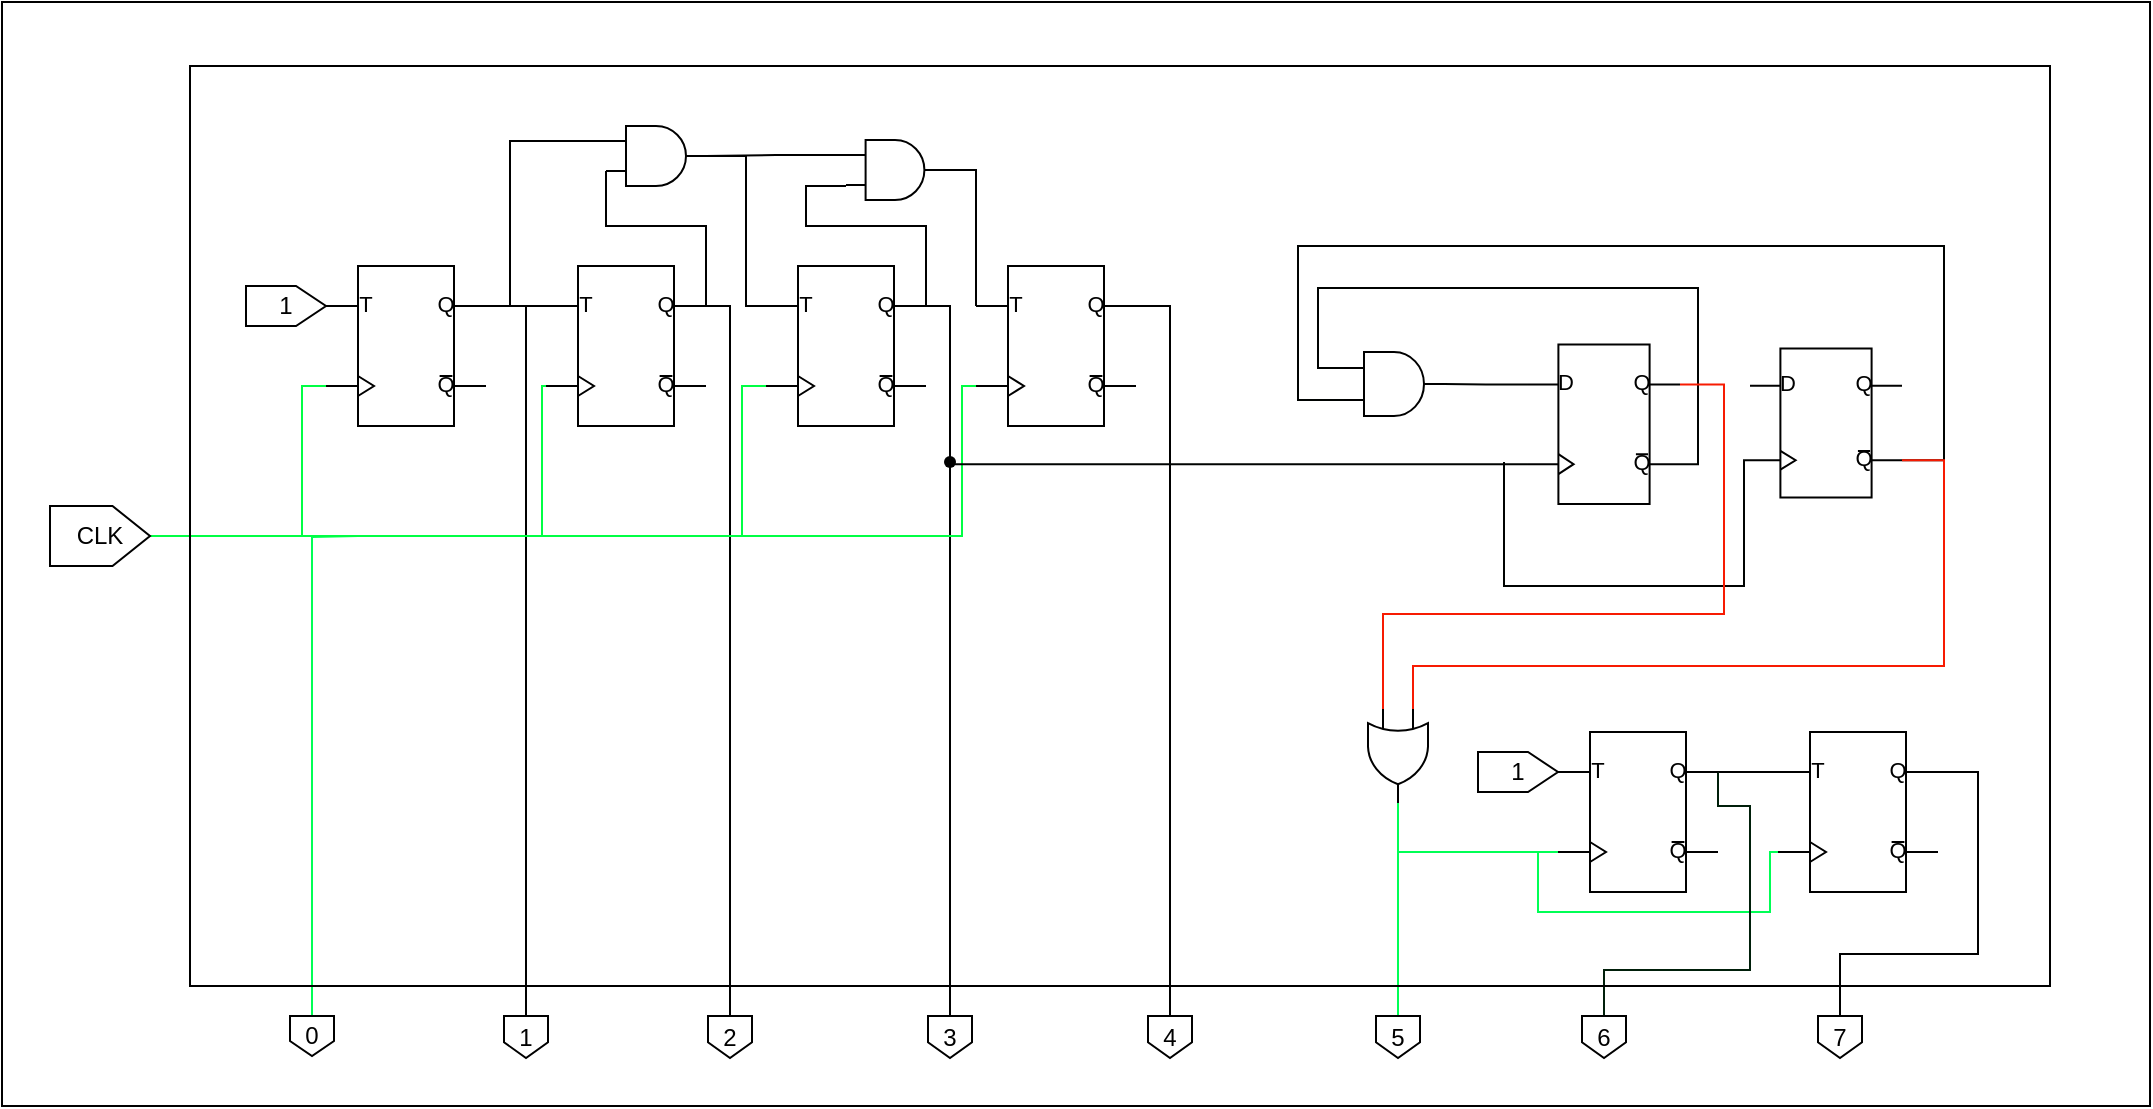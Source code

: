 <mxfile version="14.6.12" type="device" pages="5"><diagram name="ClockGenerator" id="16e2658f-23c8-b752-8be9-c03fbebb8bbe"><mxGraphModel dx="3162" dy="782" grid="1" gridSize="10" guides="1" tooltips="1" connect="1" arrows="1" fold="1" page="1" pageScale="1" pageWidth="1100" pageHeight="850" background="#ffffff" math="0" shadow="0"><root><mxCell id="0"/><mxCell id="1" parent="0"/><mxCell id="24QJmWLQY179ccgY5eD2-7" style="edgeStyle=none;rounded=0;orthogonalLoop=1;jettySize=auto;html=1;exitX=0;exitY=0.75;exitDx=0;exitDy=0;exitPerimeter=0;entryX=1;entryY=0.25;entryDx=0;entryDy=0;entryPerimeter=0;endArrow=none;endFill=0;" parent="1" source="24QJmWLQY179ccgY5eD2-1" target="24QJmWLQY179ccgY5eD2-2" edge="1"><mxGeometry relative="1" as="geometry"><Array as="points"><mxPoint x="298" y="200"/><mxPoint x="348" y="200"/></Array></mxGeometry></mxCell><mxCell id="24QJmWLQY179ccgY5eD2-8" style="edgeStyle=orthogonalEdgeStyle;rounded=0;orthogonalLoop=1;jettySize=auto;html=1;exitX=0;exitY=0.25;exitDx=0;exitDy=0;exitPerimeter=0;entryX=1;entryY=0.25;entryDx=0;entryDy=0;entryPerimeter=0;endArrow=none;endFill=0;" parent="1" source="24QJmWLQY179ccgY5eD2-1" target="24QJmWLQY179ccgY5eD2-6" edge="1"><mxGeometry relative="1" as="geometry"><Array as="points"><mxPoint x="250" y="158"/><mxPoint x="250" y="240"/></Array></mxGeometry></mxCell><mxCell id="24QJmWLQY179ccgY5eD2-26" style="edgeStyle=orthogonalEdgeStyle;rounded=0;orthogonalLoop=1;jettySize=auto;html=1;exitX=1;exitY=0.5;exitDx=0;exitDy=0;exitPerimeter=0;entryX=0;entryY=0.25;entryDx=0;entryDy=0;entryPerimeter=0;endArrow=none;endFill=0;" parent="1" source="24QJmWLQY179ccgY5eD2-1" target="24QJmWLQY179ccgY5eD2-4" edge="1"><mxGeometry relative="1" as="geometry"><Array as="points"><mxPoint x="368" y="165"/><mxPoint x="368" y="240"/></Array></mxGeometry></mxCell><mxCell id="24QJmWLQY179ccgY5eD2-1" value="" style="verticalLabelPosition=bottom;shadow=0;dashed=0;align=center;html=1;verticalAlign=top;shape=mxgraph.electrical.logic_gates.logic_gate;operation=and;" parent="1" vertex="1"><mxGeometry x="298" y="150" width="50" height="30" as="geometry"/></mxCell><mxCell id="24QJmWLQY179ccgY5eD2-9" style="edgeStyle=orthogonalEdgeStyle;rounded=0;orthogonalLoop=1;jettySize=auto;html=1;exitX=0;exitY=0.25;exitDx=0;exitDy=0;exitPerimeter=0;endArrow=none;endFill=0;" parent="1" source="24QJmWLQY179ccgY5eD2-2" edge="1"><mxGeometry relative="1" as="geometry"><mxPoint x="238" y="240" as="targetPoint"/></mxGeometry></mxCell><mxCell id="24QJmWLQY179ccgY5eD2-30" style="edgeStyle=orthogonalEdgeStyle;rounded=0;orthogonalLoop=1;jettySize=auto;html=1;exitX=0;exitY=0.75;exitDx=0;exitDy=0;exitPerimeter=0;entryX=0.5;entryY=1;entryDx=0;entryDy=0;endArrow=none;endFill=0;strokeColor=#00FF44;" parent="1" source="24QJmWLQY179ccgY5eD2-2" target="24QJmWLQY179ccgY5eD2-27" edge="1"><mxGeometry relative="1" as="geometry"><Array as="points"><mxPoint x="266" y="355"/></Array></mxGeometry></mxCell><mxCell id="24QJmWLQY179ccgY5eD2-45" style="edgeStyle=orthogonalEdgeStyle;rounded=0;orthogonalLoop=1;jettySize=auto;html=1;exitX=1;exitY=0.25;exitDx=0;exitDy=0;exitPerimeter=0;endArrow=none;endFill=0;entryX=0.5;entryY=0;entryDx=0;entryDy=0;" parent="1" source="24QJmWLQY179ccgY5eD2-2" target="24QJmWLQY179ccgY5eD2-69" edge="1"><mxGeometry relative="1" as="geometry"><mxPoint x="360" y="450" as="targetPoint"/><Array as="points"><mxPoint x="360" y="240"/></Array></mxGeometry></mxCell><mxCell id="24QJmWLQY179ccgY5eD2-2" value="" style="verticalLabelPosition=bottom;shadow=0;dashed=0;align=center;html=1;verticalAlign=top;shape=mxgraph.electrical.logic_gates.t_type_flip-flop;" parent="1" vertex="1"><mxGeometry x="268" y="220" width="80" height="80" as="geometry"/></mxCell><mxCell id="24QJmWLQY179ccgY5eD2-23" style="edgeStyle=orthogonalEdgeStyle;rounded=0;orthogonalLoop=1;jettySize=auto;html=1;exitX=1;exitY=0.25;exitDx=0;exitDy=0;exitPerimeter=0;entryX=0;entryY=0.75;entryDx=0;entryDy=0;entryPerimeter=0;endArrow=none;endFill=0;" parent="1" source="24QJmWLQY179ccgY5eD2-4" target="24QJmWLQY179ccgY5eD2-20" edge="1"><mxGeometry relative="1" as="geometry"><Array as="points"><mxPoint x="458" y="200"/><mxPoint x="398" y="200"/><mxPoint x="398" y="180"/><mxPoint x="418" y="180"/></Array></mxGeometry></mxCell><mxCell id="24QJmWLQY179ccgY5eD2-39" style="edgeStyle=orthogonalEdgeStyle;rounded=0;orthogonalLoop=1;jettySize=auto;html=1;exitX=0;exitY=0.75;exitDx=0;exitDy=0;exitPerimeter=0;entryX=0.5;entryY=1;entryDx=0;entryDy=0;endArrow=none;endFill=0;strokeColor=#00FF44;" parent="1" source="24QJmWLQY179ccgY5eD2-4" target="24QJmWLQY179ccgY5eD2-27" edge="1"><mxGeometry relative="1" as="geometry"><Array as="points"><mxPoint x="366" y="280"/><mxPoint x="366" y="355"/></Array></mxGeometry></mxCell><mxCell id="24QJmWLQY179ccgY5eD2-46" style="edgeStyle=orthogonalEdgeStyle;rounded=0;orthogonalLoop=1;jettySize=auto;html=1;exitX=1;exitY=0.25;exitDx=0;exitDy=0;exitPerimeter=0;endArrow=none;endFill=0;entryX=0.5;entryY=0;entryDx=0;entryDy=0;" parent="1" source="24QJmWLQY179ccgY5eD2-4" target="24QJmWLQY179ccgY5eD2-70" edge="1"><mxGeometry relative="1" as="geometry"><mxPoint x="470" y="450" as="targetPoint"/><Array as="points"><mxPoint x="470" y="240"/></Array></mxGeometry></mxCell><mxCell id="24QJmWLQY179ccgY5eD2-4" value="" style="verticalLabelPosition=bottom;shadow=0;dashed=0;align=center;html=1;verticalAlign=top;shape=mxgraph.electrical.logic_gates.t_type_flip-flop;" parent="1" vertex="1"><mxGeometry x="378" y="220" width="80" height="80" as="geometry"/></mxCell><mxCell id="24QJmWLQY179ccgY5eD2-28" style="edgeStyle=orthogonalEdgeStyle;rounded=0;orthogonalLoop=1;jettySize=auto;html=1;exitX=0;exitY=0.75;exitDx=0;exitDy=0;exitPerimeter=0;entryX=0.5;entryY=1;entryDx=0;entryDy=0;endArrow=none;endFill=0;strokeColor=#00FF44;" parent="1" source="24QJmWLQY179ccgY5eD2-6" target="24QJmWLQY179ccgY5eD2-27" edge="1"><mxGeometry relative="1" as="geometry"><Array as="points"><mxPoint x="146" y="280"/><mxPoint x="146" y="355"/></Array></mxGeometry></mxCell><mxCell id="24QJmWLQY179ccgY5eD2-44" style="edgeStyle=orthogonalEdgeStyle;rounded=0;orthogonalLoop=1;jettySize=auto;html=1;exitX=1;exitY=0.25;exitDx=0;exitDy=0;exitPerimeter=0;endArrow=none;endFill=0;entryX=0.5;entryY=0;entryDx=0;entryDy=0;" parent="1" source="24QJmWLQY179ccgY5eD2-6" target="24QJmWLQY179ccgY5eD2-68" edge="1"><mxGeometry relative="1" as="geometry"><mxPoint x="258" y="450" as="targetPoint"/><Array as="points"><mxPoint x="258" y="240"/></Array></mxGeometry></mxCell><mxCell id="24QJmWLQY179ccgY5eD2-66" style="edgeStyle=orthogonalEdgeStyle;rounded=0;orthogonalLoop=1;jettySize=auto;html=1;endArrow=none;endFill=0;strokeColor=#00FF55;" parent="1" target="24QJmWLQY179ccgY5eD2-67" edge="1"><mxGeometry relative="1" as="geometry"><mxPoint x="174" y="450" as="targetPoint"/><mxPoint x="174" y="355" as="sourcePoint"/><Array as="points"/></mxGeometry></mxCell><mxCell id="24QJmWLQY179ccgY5eD2-6" value="" style="verticalLabelPosition=bottom;shadow=0;dashed=0;align=center;html=1;verticalAlign=top;shape=mxgraph.electrical.logic_gates.t_type_flip-flop;" parent="1" vertex="1"><mxGeometry x="158" y="220" width="80" height="80" as="geometry"/></mxCell><mxCell id="24QJmWLQY179ccgY5eD2-10" value="1" style="shape=offPageConnector;whiteSpace=wrap;html=1;rotation=0;size=0.375;direction=north;" parent="1" vertex="1"><mxGeometry x="118" y="230" width="40" height="20" as="geometry"/></mxCell><mxCell id="24QJmWLQY179ccgY5eD2-37" style="edgeStyle=orthogonalEdgeStyle;rounded=0;orthogonalLoop=1;jettySize=auto;html=1;exitX=0;exitY=0.75;exitDx=0;exitDy=0;exitPerimeter=0;entryX=0.5;entryY=1;entryDx=0;entryDy=0;endArrow=none;endFill=0;strokeColor=#00FF44;" parent="1" source="24QJmWLQY179ccgY5eD2-14" target="24QJmWLQY179ccgY5eD2-27" edge="1"><mxGeometry relative="1" as="geometry"><Array as="points"><mxPoint x="476" y="280"/><mxPoint x="476" y="355"/></Array></mxGeometry></mxCell><mxCell id="24QJmWLQY179ccgY5eD2-47" style="edgeStyle=orthogonalEdgeStyle;rounded=0;orthogonalLoop=1;jettySize=auto;html=1;exitX=1;exitY=0.25;exitDx=0;exitDy=0;exitPerimeter=0;endArrow=none;endFill=0;entryX=0.5;entryY=0;entryDx=0;entryDy=0;" parent="1" source="24QJmWLQY179ccgY5eD2-14" target="24QJmWLQY179ccgY5eD2-71" edge="1"><mxGeometry relative="1" as="geometry"><mxPoint x="580" y="450" as="targetPoint"/><Array as="points"><mxPoint x="580" y="240"/></Array></mxGeometry></mxCell><mxCell id="24QJmWLQY179ccgY5eD2-14" value="" style="verticalLabelPosition=bottom;shadow=0;dashed=0;align=center;html=1;verticalAlign=top;shape=mxgraph.electrical.logic_gates.t_type_flip-flop;" parent="1" vertex="1"><mxGeometry x="483" y="220" width="80" height="80" as="geometry"/></mxCell><mxCell id="24QJmWLQY179ccgY5eD2-21" style="edgeStyle=orthogonalEdgeStyle;rounded=0;orthogonalLoop=1;jettySize=auto;html=1;exitX=0;exitY=0.25;exitDx=0;exitDy=0;exitPerimeter=0;entryX=1;entryY=0.5;entryDx=0;entryDy=0;entryPerimeter=0;endArrow=none;endFill=0;" parent="1" source="24QJmWLQY179ccgY5eD2-20" target="24QJmWLQY179ccgY5eD2-1" edge="1"><mxGeometry relative="1" as="geometry"/></mxCell><mxCell id="24QJmWLQY179ccgY5eD2-22" style="edgeStyle=orthogonalEdgeStyle;rounded=0;orthogonalLoop=1;jettySize=auto;html=1;exitX=1;exitY=0.5;exitDx=0;exitDy=0;exitPerimeter=0;entryX=0;entryY=0.25;entryDx=0;entryDy=0;entryPerimeter=0;endArrow=none;endFill=0;" parent="1" source="24QJmWLQY179ccgY5eD2-20" target="24QJmWLQY179ccgY5eD2-14" edge="1"><mxGeometry relative="1" as="geometry"><Array as="points"><mxPoint x="483" y="172"/></Array></mxGeometry></mxCell><mxCell id="24QJmWLQY179ccgY5eD2-20" value="" style="verticalLabelPosition=bottom;shadow=0;dashed=0;align=center;html=1;verticalAlign=top;shape=mxgraph.electrical.logic_gates.logic_gate;operation=and;" parent="1" vertex="1"><mxGeometry x="418" y="157" width="49" height="30" as="geometry"/></mxCell><mxCell id="24QJmWLQY179ccgY5eD2-27" value="CLK" style="shape=offPageConnector;whiteSpace=wrap;html=1;rotation=0;direction=north;" parent="1" vertex="1"><mxGeometry x="20" y="340" width="50" height="30" as="geometry"/></mxCell><mxCell id="24QJmWLQY179ccgY5eD2-41" style="edgeStyle=orthogonalEdgeStyle;rounded=0;orthogonalLoop=1;jettySize=auto;html=1;exitX=0.5;exitY=1;exitDx=0;exitDy=0;endArrow=none;endFill=0;" parent="1" edge="1"><mxGeometry relative="1" as="geometry"><mxPoint x="570" y="586" as="sourcePoint"/><mxPoint x="570" y="586" as="targetPoint"/></mxGeometry></mxCell><mxCell id="24QJmWLQY179ccgY5eD2-67" value="0" style="shape=offPageConnector;whiteSpace=wrap;html=1;fillColor=none;direction=east;" parent="1" vertex="1"><mxGeometry x="140" y="595" width="22" height="20" as="geometry"/></mxCell><mxCell id="24QJmWLQY179ccgY5eD2-68" value="1" style="shape=offPageConnector;whiteSpace=wrap;html=1;fillColor=none;direction=east;" parent="1" vertex="1"><mxGeometry x="247" y="595" width="22" height="21" as="geometry"/></mxCell><mxCell id="24QJmWLQY179ccgY5eD2-69" value="2" style="shape=offPageConnector;whiteSpace=wrap;html=1;fillColor=none;direction=east;" parent="1" vertex="1"><mxGeometry x="349" y="595" width="22" height="21" as="geometry"/></mxCell><mxCell id="24QJmWLQY179ccgY5eD2-70" value="3" style="shape=offPageConnector;whiteSpace=wrap;html=1;fillColor=none;direction=east;" parent="1" vertex="1"><mxGeometry x="459" y="595" width="22" height="21" as="geometry"/></mxCell><mxCell id="24QJmWLQY179ccgY5eD2-71" value="4" style="shape=offPageConnector;whiteSpace=wrap;html=1;fillColor=none;direction=east;" parent="1" vertex="1"><mxGeometry x="569" y="595" width="22" height="21" as="geometry"/></mxCell><mxCell id="gm9z1A0QlbQWgg11BKVf-4" style="edgeStyle=orthogonalEdgeStyle;rounded=0;orthogonalLoop=1;jettySize=auto;html=1;exitX=0;exitY=0.75;exitDx=0;exitDy=0;exitPerimeter=0;endArrow=none;endFill=0;strokeColor=#000301;" parent="1" source="p2L_SDZdEAlMjCa-gEGh-1" edge="1"><mxGeometry relative="1" as="geometry"><mxPoint x="470" y="317.571" as="targetPoint"/><mxPoint x="760.748" y="319.541" as="sourcePoint"/><Array as="points"><mxPoint x="470" y="319"/></Array></mxGeometry></mxCell><mxCell id="gm9z1A0QlbQWgg11BKVf-7" style="edgeStyle=orthogonalEdgeStyle;rounded=0;orthogonalLoop=1;jettySize=auto;html=1;exitX=0;exitY=0.25;exitDx=0;exitDy=0;exitPerimeter=0;entryX=1;entryY=0.5;entryDx=0;entryDy=0;entryPerimeter=0;endArrow=none;endFill=0;strokeColor=#000301;" parent="1" source="p2L_SDZdEAlMjCa-gEGh-1" target="gm9z1A0QlbQWgg11BKVf-6" edge="1"><mxGeometry relative="1" as="geometry"><mxPoint x="757" y="279.5" as="sourcePoint"/></mxGeometry></mxCell><mxCell id="gm9z1A0QlbQWgg11BKVf-10" style="edgeStyle=orthogonalEdgeStyle;rounded=0;orthogonalLoop=1;jettySize=auto;html=1;exitX=1;exitY=0.75;exitDx=0;exitDy=0;exitPerimeter=0;entryX=0;entryY=0.25;entryDx=0;entryDy=0;entryPerimeter=0;endArrow=none;endFill=0;strokeColor=#000301;" parent="1" source="p2L_SDZdEAlMjCa-gEGh-1" target="gm9z1A0QlbQWgg11BKVf-6" edge="1"><mxGeometry relative="1" as="geometry"><mxPoint x="837" y="317.5" as="sourcePoint"/><Array as="points"><mxPoint x="844" y="319"/><mxPoint x="844" y="231"/><mxPoint x="654" y="231"/><mxPoint x="654" y="271"/></Array></mxGeometry></mxCell><mxCell id="gm9z1A0QlbQWgg11BKVf-5" value="" style="shape=waypoint;sketch=0;size=6;pointerEvents=1;points=[];fillColor=none;resizable=0;rotatable=0;perimeter=centerPerimeter;snapToPoint=1;" parent="1" vertex="1"><mxGeometry x="450" y="298" width="40" height="40" as="geometry"/></mxCell><mxCell id="gm9z1A0QlbQWgg11BKVf-6" value="" style="verticalLabelPosition=bottom;shadow=0;dashed=0;align=center;html=1;verticalAlign=top;shape=mxgraph.electrical.logic_gates.logic_gate;operation=and;" parent="1" vertex="1"><mxGeometry x="667" y="263" width="50" height="32" as="geometry"/></mxCell><mxCell id="gm9z1A0QlbQWgg11BKVf-9" style="edgeStyle=orthogonalEdgeStyle;rounded=0;orthogonalLoop=1;jettySize=auto;html=1;exitX=0;exitY=0.75;exitDx=0;exitDy=0;exitPerimeter=0;endArrow=none;endFill=0;strokeColor=#000301;" parent="1" source="p2L_SDZdEAlMjCa-gEGh-2" edge="1"><mxGeometry relative="1" as="geometry"><mxPoint x="747" y="318" as="targetPoint"/><mxPoint x="867" y="317.5" as="sourcePoint"/><Array as="points"><mxPoint x="867" y="317"/><mxPoint x="867" y="380"/><mxPoint x="747" y="380"/></Array></mxGeometry></mxCell><mxCell id="gm9z1A0QlbQWgg11BKVf-11" style="edgeStyle=orthogonalEdgeStyle;rounded=0;orthogonalLoop=1;jettySize=auto;html=1;entryX=0;entryY=0.75;entryDx=0;entryDy=0;entryPerimeter=0;endArrow=none;endFill=0;strokeColor=#000301;exitX=1;exitY=0.75;exitDx=0;exitDy=0;exitPerimeter=0;" parent="1" source="p2L_SDZdEAlMjCa-gEGh-2" target="gm9z1A0QlbQWgg11BKVf-6" edge="1"><mxGeometry relative="1" as="geometry"><mxPoint x="990" y="340" as="sourcePoint"/><Array as="points"><mxPoint x="967" y="317"/><mxPoint x="967" y="210"/><mxPoint x="644" y="210"/><mxPoint x="644" y="287"/></Array></mxGeometry></mxCell><mxCell id="gm9z1A0QlbQWgg11BKVf-14" style="edgeStyle=orthogonalEdgeStyle;rounded=0;orthogonalLoop=1;jettySize=auto;html=1;exitX=1;exitY=0.75;exitDx=0;exitDy=0;exitPerimeter=0;entryX=0;entryY=0.25;entryDx=0;entryDy=0;entryPerimeter=0;endArrow=none;endFill=0;strokeColor=#F71B02;" parent="1" source="p2L_SDZdEAlMjCa-gEGh-2" target="gm9z1A0QlbQWgg11BKVf-12" edge="1"><mxGeometry relative="1" as="geometry"><mxPoint x="947" y="317.5" as="sourcePoint"/><Array as="points"><mxPoint x="967" y="317"/><mxPoint x="967" y="420"/><mxPoint x="701" y="420"/></Array></mxGeometry></mxCell><mxCell id="gm9z1A0QlbQWgg11BKVf-25" style="edgeStyle=orthogonalEdgeStyle;rounded=0;orthogonalLoop=1;jettySize=auto;html=1;exitX=1;exitY=0.5;exitDx=0;exitDy=0;exitPerimeter=0;entryX=0.5;entryY=0;entryDx=0;entryDy=0;endArrow=none;endFill=0;strokeColor=#00FF55;" parent="1" source="gm9z1A0QlbQWgg11BKVf-12" target="gm9z1A0QlbQWgg11BKVf-22" edge="1"><mxGeometry relative="1" as="geometry"/></mxCell><mxCell id="gm9z1A0QlbQWgg11BKVf-30" style="edgeStyle=orthogonalEdgeStyle;rounded=0;orthogonalLoop=1;jettySize=auto;html=1;exitX=0;exitY=0.75;exitDx=0;exitDy=0;exitPerimeter=0;entryX=1;entryY=0.25;entryDx=0;entryDy=0;entryPerimeter=0;endArrow=none;endFill=0;fillColor=#f8cecc;strokeColor=#F71B02;" parent="1" source="gm9z1A0QlbQWgg11BKVf-12" target="p2L_SDZdEAlMjCa-gEGh-1" edge="1"><mxGeometry relative="1" as="geometry"><mxPoint x="837" y="279.5" as="targetPoint"/><Array as="points"><mxPoint x="687" y="394"/><mxPoint x="857" y="394"/><mxPoint x="857" y="279"/></Array></mxGeometry></mxCell><mxCell id="gm9z1A0QlbQWgg11BKVf-12" value="" style="verticalLabelPosition=bottom;shadow=0;dashed=0;align=center;html=1;verticalAlign=top;shape=mxgraph.electrical.logic_gates.logic_gate;operation=or;rotation=90;" parent="1" vertex="1"><mxGeometry x="670.5" y="450" width="47" height="30" as="geometry"/></mxCell><mxCell id="gm9z1A0QlbQWgg11BKVf-18" style="edgeStyle=orthogonalEdgeStyle;rounded=0;orthogonalLoop=1;jettySize=auto;html=1;exitX=0;exitY=0.25;exitDx=0;exitDy=0;exitPerimeter=0;endArrow=none;endFill=0;" parent="1" source="gm9z1A0QlbQWgg11BKVf-19" edge="1"><mxGeometry relative="1" as="geometry"><mxPoint x="854" y="473" as="targetPoint"/></mxGeometry></mxCell><mxCell id="gm9z1A0QlbQWgg11BKVf-28" style="edgeStyle=orthogonalEdgeStyle;rounded=0;orthogonalLoop=1;jettySize=auto;html=1;exitX=1;exitY=0.25;exitDx=0;exitDy=0;exitPerimeter=0;endArrow=none;endFill=0;" parent="1" source="gm9z1A0QlbQWgg11BKVf-19" target="gm9z1A0QlbQWgg11BKVf-24" edge="1"><mxGeometry relative="1" as="geometry"/></mxCell><mxCell id="gm9z1A0QlbQWgg11BKVf-29" style="edgeStyle=orthogonalEdgeStyle;rounded=0;orthogonalLoop=1;jettySize=auto;html=1;exitX=0;exitY=0.75;exitDx=0;exitDy=0;exitPerimeter=0;endArrow=none;endFill=0;strokeColor=#00FF55;" parent="1" source="gm9z1A0QlbQWgg11BKVf-19" edge="1"><mxGeometry relative="1" as="geometry"><mxPoint x="764" y="513.143" as="targetPoint"/><Array as="points"><mxPoint x="880" y="513"/><mxPoint x="880" y="543"/><mxPoint x="764" y="543"/></Array></mxGeometry></mxCell><mxCell id="gm9z1A0QlbQWgg11BKVf-19" value="" style="verticalLabelPosition=bottom;shadow=0;dashed=0;align=center;html=1;verticalAlign=top;shape=mxgraph.electrical.logic_gates.t_type_flip-flop;" parent="1" vertex="1"><mxGeometry x="884" y="453" width="80" height="80" as="geometry"/></mxCell><mxCell id="gm9z1A0QlbQWgg11BKVf-26" style="edgeStyle=orthogonalEdgeStyle;rounded=0;orthogonalLoop=1;jettySize=auto;html=1;exitX=0;exitY=0.75;exitDx=0;exitDy=0;exitPerimeter=0;endArrow=none;endFill=0;strokeColor=#00FF55;" parent="1" source="gm9z1A0QlbQWgg11BKVf-20" edge="1"><mxGeometry relative="1" as="geometry"><mxPoint x="694" y="530.143" as="targetPoint"/><Array as="points"><mxPoint x="694" y="513"/></Array></mxGeometry></mxCell><mxCell id="gm9z1A0QlbQWgg11BKVf-27" style="edgeStyle=orthogonalEdgeStyle;rounded=0;orthogonalLoop=1;jettySize=auto;html=1;exitX=1;exitY=0.25;exitDx=0;exitDy=0;exitPerimeter=0;entryX=0.5;entryY=0;entryDx=0;entryDy=0;endArrow=none;endFill=0;strokeColor=#001F0A;" parent="1" source="gm9z1A0QlbQWgg11BKVf-20" target="gm9z1A0QlbQWgg11BKVf-23" edge="1"><mxGeometry relative="1" as="geometry"><Array as="points"><mxPoint x="854" y="490"/><mxPoint x="870" y="490"/><mxPoint x="870" y="572"/><mxPoint x="797" y="572"/></Array></mxGeometry></mxCell><mxCell id="gm9z1A0QlbQWgg11BKVf-20" value="" style="verticalLabelPosition=bottom;shadow=0;dashed=0;align=center;html=1;verticalAlign=top;shape=mxgraph.electrical.logic_gates.t_type_flip-flop;" parent="1" vertex="1"><mxGeometry x="774" y="453" width="80" height="80" as="geometry"/></mxCell><mxCell id="gm9z1A0QlbQWgg11BKVf-21" value="1" style="shape=offPageConnector;whiteSpace=wrap;html=1;rotation=0;size=0.375;direction=north;" parent="1" vertex="1"><mxGeometry x="734" y="463" width="40" height="20" as="geometry"/></mxCell><mxCell id="gm9z1A0QlbQWgg11BKVf-22" value="5" style="shape=offPageConnector;whiteSpace=wrap;html=1;fillColor=none;direction=east;" parent="1" vertex="1"><mxGeometry x="683" y="595" width="22" height="21" as="geometry"/></mxCell><mxCell id="gm9z1A0QlbQWgg11BKVf-23" value="6" style="shape=offPageConnector;whiteSpace=wrap;html=1;fillColor=none;direction=east;" parent="1" vertex="1"><mxGeometry x="786" y="595" width="22" height="21" as="geometry"/></mxCell><mxCell id="gm9z1A0QlbQWgg11BKVf-24" value="7" style="shape=offPageConnector;whiteSpace=wrap;html=1;fillColor=none;direction=east;" parent="1" vertex="1"><mxGeometry x="904" y="595" width="22" height="21" as="geometry"/></mxCell><mxCell id="p2L_SDZdEAlMjCa-gEGh-1" value="" style="verticalLabelPosition=bottom;shadow=0;dashed=0;align=center;html=1;verticalAlign=top;shape=mxgraph.electrical.logic_gates.d_type_flip-flop;" parent="1" vertex="1"><mxGeometry x="759" y="259.25" width="76" height="79.75" as="geometry"/></mxCell><mxCell id="p2L_SDZdEAlMjCa-gEGh-2" value="" style="verticalLabelPosition=bottom;shadow=0;dashed=0;align=center;html=1;verticalAlign=top;shape=mxgraph.electrical.logic_gates.d_type_flip-flop;" parent="1" vertex="1"><mxGeometry x="870" y="261.25" width="76" height="74.5" as="geometry"/></mxCell><mxCell id="WqX-QEmyHB7Ww8Bje2BT-1" value="" style="rounded=0;whiteSpace=wrap;html=1;fillColor=none;" parent="1" vertex="1"><mxGeometry x="90" y="120" width="930" height="460" as="geometry"/></mxCell><mxCell id="ifGFuDV-i2vAX3NXnoKr-1" value="" style="rounded=0;whiteSpace=wrap;html=1;fillColor=none;" vertex="1" parent="1"><mxGeometry x="-4" y="88" width="1074" height="552" as="geometry"/></mxCell></root></mxGraphModel></diagram><diagram id="2_ujotGbah3fon5InZdt" name="ReceptionCounter8"><mxGraphModel dx="2545" dy="652" grid="1" gridSize="10" guides="1" tooltips="1" connect="1" arrows="1" fold="1" page="1" pageScale="1" pageWidth="827" pageHeight="1169" math="0" shadow="0"><root><mxCell id="9uInrPYK1uKC5u2bmTv4-0"/><mxCell id="9uInrPYK1uKC5u2bmTv4-1" parent="9uInrPYK1uKC5u2bmTv4-0"/><mxCell id="95O4QI98ECynXG83l4aI-0" style="edgeStyle=none;rounded=0;orthogonalLoop=1;jettySize=auto;html=1;exitX=0;exitY=0.75;exitDx=0;exitDy=0;exitPerimeter=0;entryX=1;entryY=0.25;entryDx=0;entryDy=0;entryPerimeter=0;endArrow=none;endFill=0;" parent="9uInrPYK1uKC5u2bmTv4-1" source="95O4QI98ECynXG83l4aI-3" target="95O4QI98ECynXG83l4aI-5" edge="1"><mxGeometry relative="1" as="geometry"><Array as="points"><mxPoint x="298" y="200"/><mxPoint x="348" y="200"/></Array></mxGeometry></mxCell><mxCell id="95O4QI98ECynXG83l4aI-1" style="edgeStyle=orthogonalEdgeStyle;rounded=0;orthogonalLoop=1;jettySize=auto;html=1;exitX=0;exitY=0.25;exitDx=0;exitDy=0;exitPerimeter=0;entryX=1;entryY=0.25;entryDx=0;entryDy=0;entryPerimeter=0;endArrow=none;endFill=0;" parent="9uInrPYK1uKC5u2bmTv4-1" source="95O4QI98ECynXG83l4aI-3" target="95O4QI98ECynXG83l4aI-8" edge="1"><mxGeometry relative="1" as="geometry"><Array as="points"><mxPoint x="250" y="158"/><mxPoint x="250" y="240"/></Array></mxGeometry></mxCell><mxCell id="95O4QI98ECynXG83l4aI-2" style="edgeStyle=orthogonalEdgeStyle;rounded=0;orthogonalLoop=1;jettySize=auto;html=1;exitX=1;exitY=0.5;exitDx=0;exitDy=0;exitPerimeter=0;entryX=0;entryY=0.25;entryDx=0;entryDy=0;entryPerimeter=0;endArrow=none;endFill=0;" parent="9uInrPYK1uKC5u2bmTv4-1" source="95O4QI98ECynXG83l4aI-3" target="95O4QI98ECynXG83l4aI-7" edge="1"><mxGeometry relative="1" as="geometry"><Array as="points"><mxPoint x="368" y="165"/><mxPoint x="368" y="240"/></Array></mxGeometry></mxCell><mxCell id="95O4QI98ECynXG83l4aI-3" value="" style="verticalLabelPosition=bottom;shadow=0;dashed=0;align=center;html=1;verticalAlign=top;shape=mxgraph.electrical.logic_gates.logic_gate;operation=and;" parent="9uInrPYK1uKC5u2bmTv4-1" vertex="1"><mxGeometry x="298" y="150" width="50" height="30" as="geometry"/></mxCell><mxCell id="95O4QI98ECynXG83l4aI-4" style="edgeStyle=orthogonalEdgeStyle;rounded=0;orthogonalLoop=1;jettySize=auto;html=1;exitX=0;exitY=0.25;exitDx=0;exitDy=0;exitPerimeter=0;endArrow=none;endFill=0;" parent="9uInrPYK1uKC5u2bmTv4-1" source="95O4QI98ECynXG83l4aI-5" edge="1"><mxGeometry relative="1" as="geometry"><mxPoint x="238" y="240" as="targetPoint"/></mxGeometry></mxCell><mxCell id="95O4QI98ECynXG83l4aI-38" style="edgeStyle=orthogonalEdgeStyle;rounded=0;orthogonalLoop=1;jettySize=auto;html=1;exitX=0;exitY=0.75;exitDx=0;exitDy=0;exitPerimeter=0;endArrow=none;endFill=0;strokeColor=#00FF55;" parent="9uInrPYK1uKC5u2bmTv4-1" source="95O4QI98ECynXG83l4aI-5" edge="1"><mxGeometry relative="1" as="geometry"><mxPoint x="60" y="340" as="targetPoint"/><Array as="points"><mxPoint x="268" y="340"/></Array></mxGeometry></mxCell><mxCell id="tRBoDehfTbjaekerOCOY-3" style="edgeStyle=orthogonalEdgeStyle;rounded=0;orthogonalLoop=1;jettySize=auto;html=1;exitX=1;exitY=0.75;exitDx=0;exitDy=0;exitPerimeter=0;entryX=0;entryY=0.5;entryDx=0;entryDy=0;entryPerimeter=0;endArrow=none;endFill=0;strokeColor=#001F0A;" parent="9uInrPYK1uKC5u2bmTv4-1" source="95O4QI98ECynXG83l4aI-5" target="95O4QI98ECynXG83l4aI-21" edge="1"><mxGeometry relative="1" as="geometry"><Array as="points"><mxPoint x="360" y="280"/><mxPoint x="360" y="345"/></Array></mxGeometry></mxCell><mxCell id="95O4QI98ECynXG83l4aI-5" value="" style="verticalLabelPosition=bottom;shadow=0;dashed=0;align=center;html=1;verticalAlign=top;shape=mxgraph.electrical.logic_gates.t_type_flip-flop;" parent="9uInrPYK1uKC5u2bmTv4-1" vertex="1"><mxGeometry x="268" y="220" width="80" height="80" as="geometry"/></mxCell><mxCell id="95O4QI98ECynXG83l4aI-31" style="edgeStyle=orthogonalEdgeStyle;rounded=0;orthogonalLoop=1;jettySize=auto;html=1;exitX=1;exitY=0.25;exitDx=0;exitDy=0;exitPerimeter=0;endArrow=none;endFill=0;strokeColor=#000301;entryX=0;entryY=0.25;entryDx=0;entryDy=0;entryPerimeter=0;" parent="9uInrPYK1uKC5u2bmTv4-1" source="95O4QI98ECynXG83l4aI-7" target="95O4QI98ECynXG83l4aI-21" edge="1"><mxGeometry relative="1" as="geometry"><mxPoint x="480" y="376" as="targetPoint"/><Array as="points"><mxPoint x="470" y="240"/><mxPoint x="470" y="333"/><mxPoint x="500" y="333"/></Array></mxGeometry></mxCell><mxCell id="95O4QI98ECynXG83l4aI-39" style="edgeStyle=orthogonalEdgeStyle;rounded=0;orthogonalLoop=1;jettySize=auto;html=1;exitX=0;exitY=0.75;exitDx=0;exitDy=0;exitPerimeter=0;endArrow=none;endFill=0;strokeColor=#00FF55;" parent="9uInrPYK1uKC5u2bmTv4-1" source="95O4QI98ECynXG83l4aI-7" edge="1"><mxGeometry relative="1" as="geometry"><mxPoint x="60" y="340" as="targetPoint"/><Array as="points"><mxPoint x="378" y="340"/></Array></mxGeometry></mxCell><mxCell id="95O4QI98ECynXG83l4aI-7" value="" style="verticalLabelPosition=bottom;shadow=0;dashed=0;align=center;html=1;verticalAlign=top;shape=mxgraph.electrical.logic_gates.t_type_flip-flop;" parent="9uInrPYK1uKC5u2bmTv4-1" vertex="1"><mxGeometry x="378" y="220" width="80" height="80" as="geometry"/></mxCell><mxCell id="95O4QI98ECynXG83l4aI-33" style="edgeStyle=orthogonalEdgeStyle;rounded=0;orthogonalLoop=1;jettySize=auto;html=1;exitX=0;exitY=0.75;exitDx=0;exitDy=0;exitPerimeter=0;endArrow=none;endFill=0;entryX=0.5;entryY=1;entryDx=0;entryDy=0;strokeColor=#00FF55;" parent="9uInrPYK1uKC5u2bmTv4-1" source="95O4QI98ECynXG83l4aI-8" target="95O4QI98ECynXG83l4aI-34" edge="1"><mxGeometry relative="1" as="geometry"><mxPoint x="60" y="279.857" as="targetPoint"/></mxGeometry></mxCell><mxCell id="tRBoDehfTbjaekerOCOY-2" style="edgeStyle=orthogonalEdgeStyle;rounded=0;orthogonalLoop=1;jettySize=auto;html=1;exitX=1;exitY=0.75;exitDx=0;exitDy=0;exitPerimeter=0;entryX=0;entryY=0.75;entryDx=0;entryDy=0;entryPerimeter=0;endArrow=none;endFill=0;strokeColor=#001F0A;" parent="9uInrPYK1uKC5u2bmTv4-1" source="95O4QI98ECynXG83l4aI-8" target="95O4QI98ECynXG83l4aI-21" edge="1"><mxGeometry relative="1" as="geometry"><Array as="points"><mxPoint x="250" y="280"/><mxPoint x="250" y="358"/></Array></mxGeometry></mxCell><mxCell id="95O4QI98ECynXG83l4aI-8" value="" style="verticalLabelPosition=bottom;shadow=0;dashed=0;align=center;html=1;verticalAlign=top;shape=mxgraph.electrical.logic_gates.t_type_flip-flop;" parent="9uInrPYK1uKC5u2bmTv4-1" vertex="1"><mxGeometry x="158" y="220" width="80" height="80" as="geometry"/></mxCell><mxCell id="95O4QI98ECynXG83l4aI-9" value="1" style="shape=offPageConnector;whiteSpace=wrap;html=1;rotation=0;size=0.375;direction=north;" parent="9uInrPYK1uKC5u2bmTv4-1" vertex="1"><mxGeometry x="118" y="230" width="40" height="20" as="geometry"/></mxCell><mxCell id="95O4QI98ECynXG83l4aI-21" value="" style="shape=or;whiteSpace=wrap;html=1;fillColor=none;" parent="9uInrPYK1uKC5u2bmTv4-1" vertex="1"><mxGeometry x="500" y="320" width="42" height="50" as="geometry"/></mxCell><mxCell id="95O4QI98ECynXG83l4aI-34" value="clk" style="shape=offPageConnector;whiteSpace=wrap;html=1;rotation=0;size=0.375;direction=north;" parent="9uInrPYK1uKC5u2bmTv4-1" vertex="1"><mxGeometry x="22" y="330" width="40" height="20" as="geometry"/></mxCell><mxCell id="95O4QI98ECynXG83l4aI-36" style="edgeStyle=orthogonalEdgeStyle;rounded=0;orthogonalLoop=1;jettySize=auto;html=1;exitX=0;exitY=0.25;exitDx=0;exitDy=0;exitPerimeter=0;entryX=1;entryY=0.5;entryDx=0;entryDy=0;entryPerimeter=0;endArrow=none;endFill=0;strokeColor=#000301;" parent="9uInrPYK1uKC5u2bmTv4-1" source="95O4QI98ECynXG83l4aI-37" target="95O4QI98ECynXG83l4aI-21" edge="1"><mxGeometry relative="1" as="geometry"><mxPoint x="600" y="310" as="sourcePoint"/></mxGeometry></mxCell><mxCell id="95O4QI98ECynXG83l4aI-40" style="edgeStyle=orthogonalEdgeStyle;rounded=0;orthogonalLoop=1;jettySize=auto;html=1;exitX=0;exitY=0.5;exitDx=0;exitDy=0;exitPerimeter=0;entryX=0.5;entryY=1;entryDx=0;entryDy=0;endArrow=none;endFill=0;strokeColor=#00FF55;" parent="9uInrPYK1uKC5u2bmTv4-1" source="95O4QI98ECynXG83l4aI-37" target="95O4QI98ECynXG83l4aI-34" edge="1"><mxGeometry relative="1" as="geometry"><Array as="points"><mxPoint x="550" y="365"/><mxPoint x="550" y="400"/><mxPoint x="110" y="400"/><mxPoint x="110" y="340"/></Array></mxGeometry></mxCell><mxCell id="95O4QI98ECynXG83l4aI-42" style="edgeStyle=orthogonalEdgeStyle;rounded=0;orthogonalLoop=1;jettySize=auto;html=1;exitX=0;exitY=0.75;exitDx=0;exitDy=0;exitPerimeter=0;entryX=0.5;entryY=1;entryDx=0;entryDy=0;endArrow=none;endFill=0;fillColor=#f8cecc;strokeColor=#F70000;" parent="9uInrPYK1uKC5u2bmTv4-1" source="95O4QI98ECynXG83l4aI-37" target="95O4QI98ECynXG83l4aI-41" edge="1"><mxGeometry relative="1" as="geometry"><Array as="points"><mxPoint x="570" y="385"/><mxPoint x="570" y="440"/></Array></mxGeometry></mxCell><mxCell id="05IuHebCfLoeBxnqHHdq-1" style="edgeStyle=orthogonalEdgeStyle;rounded=0;orthogonalLoop=1;jettySize=auto;html=1;exitX=1;exitY=0.25;exitDx=0;exitDy=0;exitPerimeter=0;entryX=0.5;entryY=0;entryDx=0;entryDy=0;endArrow=none;endFill=0;strokeColor=#001F0A;" parent="9uInrPYK1uKC5u2bmTv4-1" source="95O4QI98ECynXG83l4aI-37" target="05IuHebCfLoeBxnqHHdq-0" edge="1"><mxGeometry relative="1" as="geometry"/></mxCell><mxCell id="95O4QI98ECynXG83l4aI-37" value="" style="verticalLabelPosition=bottom;shadow=0;dashed=0;align=center;html=1;verticalAlign=top;shape=mxgraph.electrical.logic_gates.synchronous_rs_latch;fillColor=none;" parent="9uInrPYK1uKC5u2bmTv4-1" vertex="1"><mxGeometry x="590" y="325" width="100" height="80" as="geometry"/></mxCell><mxCell id="95O4QI98ECynXG83l4aI-43" style="edgeStyle=orthogonalEdgeStyle;rounded=0;orthogonalLoop=1;jettySize=auto;html=1;exitX=0.5;exitY=1;exitDx=0;exitDy=0;entryX=0.512;entryY=0.988;entryDx=0;entryDy=0;entryPerimeter=0;endArrow=none;endFill=0;fillColor=#f8cecc;strokeColor=#F70000;" parent="9uInrPYK1uKC5u2bmTv4-1" source="95O4QI98ECynXG83l4aI-41" target="95O4QI98ECynXG83l4aI-8" edge="1"><mxGeometry relative="1" as="geometry"/></mxCell><mxCell id="95O4QI98ECynXG83l4aI-44" style="edgeStyle=orthogonalEdgeStyle;rounded=0;orthogonalLoop=1;jettySize=auto;html=1;exitX=0.5;exitY=1;exitDx=0;exitDy=0;endArrow=none;endFill=0;fillColor=#f8cecc;strokeColor=#F70000;" parent="9uInrPYK1uKC5u2bmTv4-1" source="95O4QI98ECynXG83l4aI-41" target="95O4QI98ECynXG83l4aI-5" edge="1"><mxGeometry relative="1" as="geometry"/></mxCell><mxCell id="95O4QI98ECynXG83l4aI-45" style="edgeStyle=orthogonalEdgeStyle;rounded=0;orthogonalLoop=1;jettySize=auto;html=1;exitX=0.5;exitY=1;exitDx=0;exitDy=0;endArrow=none;endFill=0;fillColor=#f8cecc;strokeColor=#F70000;" parent="9uInrPYK1uKC5u2bmTv4-1" source="95O4QI98ECynXG83l4aI-41" target="95O4QI98ECynXG83l4aI-7" edge="1"><mxGeometry relative="1" as="geometry"/></mxCell><mxCell id="95O4QI98ECynXG83l4aI-41" value="reset" style="shape=offPageConnector;whiteSpace=wrap;html=1;rotation=0;size=0.3;direction=north;" parent="9uInrPYK1uKC5u2bmTv4-1" vertex="1"><mxGeometry x="13" y="430" width="50" height="20" as="geometry"/></mxCell><mxCell id="05IuHebCfLoeBxnqHHdq-0" value="out" style="shape=offPageConnector;whiteSpace=wrap;html=1;rotation=0;size=0.375;direction=north;" parent="9uInrPYK1uKC5u2bmTv4-1" vertex="1"><mxGeometry x="750" y="335" width="40" height="20" as="geometry"/></mxCell><mxCell id="05IuHebCfLoeBxnqHHdq-2" value="" style="rounded=0;whiteSpace=wrap;html=1;fillColor=none;" parent="9uInrPYK1uKC5u2bmTv4-1" vertex="1"><mxGeometry x="90" y="132" width="630" height="325" as="geometry"/></mxCell><mxCell id="LFW4VnNcex3u5YzK_ZwC-0" value="" style="rounded=0;whiteSpace=wrap;html=1;fillColor=none;" vertex="1" parent="9uInrPYK1uKC5u2bmTv4-1"><mxGeometry x="-33" y="98.25" width="873" height="392.5" as="geometry"/></mxCell></root></mxGraphModel></diagram><diagram id="GImWPGyrEpFB41EYik6B" name="BaudRateGenerator"><mxGraphModel dx="2889" dy="782" grid="1" gridSize="10" guides="1" tooltips="1" connect="1" arrows="1" fold="1" page="1" pageScale="1" pageWidth="827" pageHeight="1169" math="0" shadow="0"><root><mxCell id="E7W_94UquXTBuAEAGXd5-0"/><mxCell id="E7W_94UquXTBuAEAGXd5-1" parent="E7W_94UquXTBuAEAGXd5-0"/><mxCell id="XUzDqwjTafnadY6fwfZD-1" style="edgeStyle=orthogonalEdgeStyle;rounded=0;orthogonalLoop=1;jettySize=auto;html=1;exitX=0;exitY=0.5;exitDx=0;exitDy=0;entryX=0.5;entryY=1;entryDx=0;entryDy=0;endArrow=none;endFill=0;strokeColor=#001F0A;" parent="E7W_94UquXTBuAEAGXd5-1" source="dvNzzhevgQFAyq6QwZGs-1" target="XUzDqwjTafnadY6fwfZD-0" edge="1"><mxGeometry relative="1" as="geometry"/></mxCell><mxCell id="XUzDqwjTafnadY6fwfZD-6" style="edgeStyle=orthogonalEdgeStyle;rounded=0;orthogonalLoop=1;jettySize=auto;html=1;exitX=0.25;exitY=1;exitDx=0;exitDy=0;entryX=0.75;entryY=1;entryDx=0;entryDy=0;endArrow=none;endFill=0;strokeColor=#001F0A;" parent="E7W_94UquXTBuAEAGXd5-1" edge="1"><mxGeometry relative="1" as="geometry"><mxPoint x="284.5" y="340" as="sourcePoint"/><mxPoint x="284.5" y="400" as="targetPoint"/></mxGeometry></mxCell><mxCell id="dvNzzhevgQFAyq6QwZGs-1" value="ClockGenerator" style="rounded=0;whiteSpace=wrap;html=1;fillColor=#ffffff;" parent="E7W_94UquXTBuAEAGXd5-1" vertex="1"><mxGeometry x="253.5" y="290" width="177.5" height="50" as="geometry"/></mxCell><mxCell id="XUzDqwjTafnadY6fwfZD-19" style="edgeStyle=orthogonalEdgeStyle;rounded=0;orthogonalLoop=1;jettySize=auto;html=1;exitX=0.5;exitY=0;exitDx=0;exitDy=0;entryX=0;entryY=0.5;entryDx=0;entryDy=0;endArrow=none;endFill=0;strokeColor=#001F0A;" parent="E7W_94UquXTBuAEAGXd5-1" source="dvNzzhevgQFAyq6QwZGs-3" target="XUzDqwjTafnadY6fwfZD-16" edge="1"><mxGeometry relative="1" as="geometry"><Array as="points"><mxPoint x="341" y="480"/><mxPoint x="520" y="480"/><mxPoint x="520" y="385"/></Array></mxGeometry></mxCell><mxCell id="dvNzzhevgQFAyq6QwZGs-3" value="" style="shape=trapezoid;perimeter=trapezoidPerimeter;whiteSpace=wrap;html=1;fixedSize=1;fillColor=#ffffff;rotation=-180;size=30;" parent="E7W_94UquXTBuAEAGXd5-1" vertex="1"><mxGeometry x="253.5" y="402" width="175" height="50" as="geometry"/></mxCell><mxCell id="XUzDqwjTafnadY6fwfZD-0" value="CLK" style="shape=offPageConnector;whiteSpace=wrap;html=1;rotation=0;direction=north;" parent="E7W_94UquXTBuAEAGXd5-1" vertex="1"><mxGeometry x="70" y="300" width="50" height="30" as="geometry"/></mxCell><mxCell id="XUzDqwjTafnadY6fwfZD-3" style="edgeStyle=orthogonalEdgeStyle;rounded=0;orthogonalLoop=1;jettySize=auto;html=1;exitX=0.5;exitY=1;exitDx=0;exitDy=0;entryX=1;entryY=0.5;entryDx=0;entryDy=0;endArrow=none;endFill=0;strokeColor=#001F0A;" parent="E7W_94UquXTBuAEAGXd5-1" source="XUzDqwjTafnadY6fwfZD-2" target="dvNzzhevgQFAyq6QwZGs-3" edge="1"><mxGeometry relative="1" as="geometry"/></mxCell><mxCell id="XUzDqwjTafnadY6fwfZD-2" value="BaudSelector" style="shape=offPageConnector;whiteSpace=wrap;html=1;rotation=0;direction=north;size=0.3;" parent="E7W_94UquXTBuAEAGXd5-1" vertex="1"><mxGeometry x="21" y="412" width="100" height="30" as="geometry"/></mxCell><mxCell id="XUzDqwjTafnadY6fwfZD-7" style="edgeStyle=orthogonalEdgeStyle;rounded=0;orthogonalLoop=1;jettySize=auto;html=1;exitX=0.25;exitY=1;exitDx=0;exitDy=0;entryX=0.75;entryY=1;entryDx=0;entryDy=0;endArrow=none;endFill=0;strokeColor=#001F0A;" parent="E7W_94UquXTBuAEAGXd5-1" edge="1"><mxGeometry relative="1" as="geometry"><mxPoint x="301.5" y="340" as="sourcePoint"/><mxPoint x="301.5" y="400" as="targetPoint"/></mxGeometry></mxCell><mxCell id="XUzDqwjTafnadY6fwfZD-8" style="edgeStyle=orthogonalEdgeStyle;rounded=0;orthogonalLoop=1;jettySize=auto;html=1;exitX=0.25;exitY=1;exitDx=0;exitDy=0;entryX=0.75;entryY=1;entryDx=0;entryDy=0;endArrow=none;endFill=0;strokeColor=#001F0A;" parent="E7W_94UquXTBuAEAGXd5-1" edge="1"><mxGeometry relative="1" as="geometry"><mxPoint x="318.5" y="341" as="sourcePoint"/><mxPoint x="318.5" y="401" as="targetPoint"/></mxGeometry></mxCell><mxCell id="XUzDqwjTafnadY6fwfZD-9" style="edgeStyle=orthogonalEdgeStyle;rounded=0;orthogonalLoop=1;jettySize=auto;html=1;exitX=0.25;exitY=1;exitDx=0;exitDy=0;entryX=0.75;entryY=1;entryDx=0;entryDy=0;endArrow=none;endFill=0;strokeColor=#001F0A;" parent="E7W_94UquXTBuAEAGXd5-1" edge="1"><mxGeometry relative="1" as="geometry"><mxPoint x="333.5" y="341" as="sourcePoint"/><mxPoint x="333.5" y="401" as="targetPoint"/></mxGeometry></mxCell><mxCell id="XUzDqwjTafnadY6fwfZD-10" style="edgeStyle=orthogonalEdgeStyle;rounded=0;orthogonalLoop=1;jettySize=auto;html=1;exitX=0.25;exitY=1;exitDx=0;exitDy=0;entryX=0.75;entryY=1;entryDx=0;entryDy=0;endArrow=none;endFill=0;strokeColor=#001F0A;" parent="E7W_94UquXTBuAEAGXd5-1" edge="1"><mxGeometry relative="1" as="geometry"><mxPoint x="349.5" y="341" as="sourcePoint"/><mxPoint x="349.5" y="401" as="targetPoint"/></mxGeometry></mxCell><mxCell id="XUzDqwjTafnadY6fwfZD-11" style="edgeStyle=orthogonalEdgeStyle;rounded=0;orthogonalLoop=1;jettySize=auto;html=1;exitX=0.25;exitY=1;exitDx=0;exitDy=0;entryX=0.75;entryY=1;entryDx=0;entryDy=0;endArrow=none;endFill=0;strokeColor=#001F0A;" parent="E7W_94UquXTBuAEAGXd5-1" edge="1"><mxGeometry relative="1" as="geometry"><mxPoint x="366.5" y="341" as="sourcePoint"/><mxPoint x="366.5" y="401" as="targetPoint"/></mxGeometry></mxCell><mxCell id="XUzDqwjTafnadY6fwfZD-12" style="edgeStyle=orthogonalEdgeStyle;rounded=0;orthogonalLoop=1;jettySize=auto;html=1;exitX=0.25;exitY=1;exitDx=0;exitDy=0;entryX=0.75;entryY=1;entryDx=0;entryDy=0;endArrow=none;endFill=0;strokeColor=#001F0A;" parent="E7W_94UquXTBuAEAGXd5-1" edge="1"><mxGeometry relative="1" as="geometry"><mxPoint x="382.5" y="340" as="sourcePoint"/><mxPoint x="382.5" y="400" as="targetPoint"/></mxGeometry></mxCell><mxCell id="XUzDqwjTafnadY6fwfZD-13" style="edgeStyle=orthogonalEdgeStyle;rounded=0;orthogonalLoop=1;jettySize=auto;html=1;exitX=0.25;exitY=1;exitDx=0;exitDy=0;entryX=0.75;entryY=1;entryDx=0;entryDy=0;endArrow=none;endFill=0;strokeColor=#001F0A;" parent="E7W_94UquXTBuAEAGXd5-1" edge="1"><mxGeometry relative="1" as="geometry"><mxPoint x="397.5" y="342" as="sourcePoint"/><mxPoint x="397.5" y="402" as="targetPoint"/></mxGeometry></mxCell><mxCell id="XUzDqwjTafnadY6fwfZD-18" style="edgeStyle=orthogonalEdgeStyle;rounded=0;orthogonalLoop=1;jettySize=auto;html=1;exitX=0.5;exitY=1;exitDx=0;exitDy=0;entryX=0.5;entryY=0;entryDx=0;entryDy=0;endArrow=none;endFill=0;strokeColor=#001F0A;" parent="E7W_94UquXTBuAEAGXd5-1" source="XUzDqwjTafnadY6fwfZD-14" target="dvNzzhevgQFAyq6QwZGs-3" edge="1"><mxGeometry relative="1" as="geometry"><Array as="points"><mxPoint x="520" y="325"/><mxPoint x="520" y="480"/><mxPoint x="341" y="480"/></Array></mxGeometry></mxCell><mxCell id="XUzDqwjTafnadY6fwfZD-14" value="RecCLK" style="shape=offPageConnector;whiteSpace=wrap;html=1;rotation=0;direction=north;size=0.273;" parent="E7W_94UquXTBuAEAGXd5-1" vertex="1"><mxGeometry x="717" y="310" width="83" height="30" as="geometry"/></mxCell><mxCell id="XUzDqwjTafnadY6fwfZD-17" style="edgeStyle=orthogonalEdgeStyle;rounded=0;orthogonalLoop=1;jettySize=auto;html=1;exitX=0.5;exitY=0;exitDx=0;exitDy=0;entryX=1;entryY=0.5;entryDx=0;entryDy=0;endArrow=none;endFill=0;strokeColor=#001F0A;" parent="E7W_94UquXTBuAEAGXd5-1" source="XUzDqwjTafnadY6fwfZD-15" target="XUzDqwjTafnadY6fwfZD-16" edge="1"><mxGeometry relative="1" as="geometry"/></mxCell><mxCell id="XUzDqwjTafnadY6fwfZD-15" value="TransCLK" style="shape=offPageConnector;whiteSpace=wrap;html=1;rotation=0;direction=north;size=0.25;" parent="E7W_94UquXTBuAEAGXd5-1" vertex="1"><mxGeometry x="720" y="370" width="80" height="30" as="geometry"/></mxCell><mxCell id="XUzDqwjTafnadY6fwfZD-16" value="ClockDivider8" style="rounded=0;whiteSpace=wrap;html=1;fillColor=#ffffff;" parent="E7W_94UquXTBuAEAGXd5-1" vertex="1"><mxGeometry x="580" y="365" width="90" height="40" as="geometry"/></mxCell><mxCell id="XUzDqwjTafnadY6fwfZD-20" value="" style="rounded=0;whiteSpace=wrap;html=1;fillColor=none;" parent="E7W_94UquXTBuAEAGXd5-1" vertex="1"><mxGeometry x="150" y="250" width="540" height="280" as="geometry"/></mxCell><mxCell id="tYTE2X3FcZ9VtGeLJT3f-0" value="" style="rounded=0;whiteSpace=wrap;html=1;fillColor=none;" vertex="1" parent="E7W_94UquXTBuAEAGXd5-1"><mxGeometry x="-10" y="200" width="860" height="360" as="geometry"/></mxCell></root></mxGraphModel></diagram><diagram id="D1Pb7MYOPc1kl708th7r" name="ClockDelay4"><mxGraphModel dx="2062" dy="782" grid="1" gridSize="10" guides="1" tooltips="1" connect="1" arrows="1" fold="1" page="1" pageScale="1" pageWidth="827" pageHeight="1169" math="0" shadow="0"><root><mxCell id="UyeY8wAqCoHUbiVtd31F-0"/><mxCell id="UyeY8wAqCoHUbiVtd31F-1" parent="UyeY8wAqCoHUbiVtd31F-0"/><mxCell id="M2D2FayXtgmsdagX2m3D-4" style="edgeStyle=orthogonalEdgeStyle;rounded=0;orthogonalLoop=1;jettySize=auto;html=1;exitX=1;exitY=0.25;exitDx=0;exitDy=0;exitPerimeter=0;entryX=0;entryY=0.25;entryDx=0;entryDy=0;entryPerimeter=0;endArrow=none;endFill=0;strokeColor=#001F0A;" parent="UyeY8wAqCoHUbiVtd31F-1" source="M2D2FayXtgmsdagX2m3D-0" target="M2D2FayXtgmsdagX2m3D-1" edge="1"><mxGeometry relative="1" as="geometry"/></mxCell><mxCell id="N10fWxW3LDXt60N76ruq-1" style="edgeStyle=orthogonalEdgeStyle;rounded=0;orthogonalLoop=1;jettySize=auto;html=1;exitX=0;exitY=0.75;exitDx=0;exitDy=0;exitPerimeter=0;entryX=0.5;entryY=1;entryDx=0;entryDy=0;endArrow=none;endFill=0;strokeColor=#00FF44;" parent="UyeY8wAqCoHUbiVtd31F-1" source="M2D2FayXtgmsdagX2m3D-0" target="N10fWxW3LDXt60N76ruq-0" edge="1"><mxGeometry relative="1" as="geometry"><Array as="points"><mxPoint x="215" y="390"/><mxPoint x="215" y="450"/></Array></mxGeometry></mxCell><mxCell id="N10fWxW3LDXt60N76ruq-13" style="edgeStyle=orthogonalEdgeStyle;rounded=0;orthogonalLoop=1;jettySize=auto;html=1;exitX=0;exitY=0.25;exitDx=0;exitDy=0;exitPerimeter=0;entryX=0.5;entryY=1;entryDx=0;entryDy=0;endArrow=none;endFill=0;" parent="UyeY8wAqCoHUbiVtd31F-1" source="M2D2FayXtgmsdagX2m3D-0" target="N10fWxW3LDXt60N76ruq-12" edge="1"><mxGeometry relative="1" as="geometry"/></mxCell><mxCell id="M2D2FayXtgmsdagX2m3D-0" value="" style="verticalLabelPosition=bottom;shadow=0;dashed=0;align=center;html=1;verticalAlign=top;shape=mxgraph.electrical.logic_gates.d_type_flip-flop;fillColor=none;" parent="UyeY8wAqCoHUbiVtd31F-1" vertex="1"><mxGeometry x="230" y="330" width="80" height="80" as="geometry"/></mxCell><mxCell id="N10fWxW3LDXt60N76ruq-2" style="edgeStyle=orthogonalEdgeStyle;rounded=0;orthogonalLoop=1;jettySize=auto;html=1;exitX=0;exitY=0.75;exitDx=0;exitDy=0;exitPerimeter=0;entryX=0.5;entryY=1;entryDx=0;entryDy=0;endArrow=none;endFill=0;strokeColor=#00FF44;" parent="UyeY8wAqCoHUbiVtd31F-1" source="M2D2FayXtgmsdagX2m3D-1" target="N10fWxW3LDXt60N76ruq-0" edge="1"><mxGeometry relative="1" as="geometry"><Array as="points"><mxPoint x="325" y="390"/><mxPoint x="325" y="450"/></Array></mxGeometry></mxCell><mxCell id="N10fWxW3LDXt60N76ruq-14" style="edgeStyle=orthogonalEdgeStyle;rounded=0;orthogonalLoop=1;jettySize=auto;html=1;exitX=1;exitY=0.25;exitDx=0;exitDy=0;exitPerimeter=0;entryX=0;entryY=0.25;entryDx=0;entryDy=0;entryPerimeter=0;endArrow=none;endFill=0;strokeColor=#000000;" parent="UyeY8wAqCoHUbiVtd31F-1" source="M2D2FayXtgmsdagX2m3D-1" target="M2D2FayXtgmsdagX2m3D-2" edge="1"><mxGeometry relative="1" as="geometry"/></mxCell><mxCell id="M2D2FayXtgmsdagX2m3D-1" value="" style="verticalLabelPosition=bottom;shadow=0;dashed=0;align=center;html=1;verticalAlign=top;shape=mxgraph.electrical.logic_gates.d_type_flip-flop;fillColor=none;" parent="UyeY8wAqCoHUbiVtd31F-1" vertex="1"><mxGeometry x="335" y="330" width="80" height="80" as="geometry"/></mxCell><mxCell id="N10fWxW3LDXt60N76ruq-3" style="edgeStyle=orthogonalEdgeStyle;rounded=0;orthogonalLoop=1;jettySize=auto;html=1;exitX=0;exitY=0.75;exitDx=0;exitDy=0;exitPerimeter=0;entryX=0.5;entryY=1;entryDx=0;entryDy=0;endArrow=none;endFill=0;strokeColor=#00FF44;" parent="UyeY8wAqCoHUbiVtd31F-1" source="M2D2FayXtgmsdagX2m3D-2" target="N10fWxW3LDXt60N76ruq-0" edge="1"><mxGeometry relative="1" as="geometry"><Array as="points"><mxPoint x="425" y="390"/><mxPoint x="425" y="450"/></Array></mxGeometry></mxCell><mxCell id="N10fWxW3LDXt60N76ruq-15" style="edgeStyle=orthogonalEdgeStyle;rounded=0;orthogonalLoop=1;jettySize=auto;html=1;exitX=1;exitY=0.25;exitDx=0;exitDy=0;exitPerimeter=0;entryX=0;entryY=0.25;entryDx=0;entryDy=0;entryPerimeter=0;endArrow=none;endFill=0;strokeColor=#000000;" parent="UyeY8wAqCoHUbiVtd31F-1" source="M2D2FayXtgmsdagX2m3D-2" target="M2D2FayXtgmsdagX2m3D-3" edge="1"><mxGeometry relative="1" as="geometry"/></mxCell><mxCell id="M2D2FayXtgmsdagX2m3D-2" value="" style="verticalLabelPosition=bottom;shadow=0;dashed=0;align=center;html=1;verticalAlign=top;shape=mxgraph.electrical.logic_gates.d_type_flip-flop;fillColor=none;" parent="UyeY8wAqCoHUbiVtd31F-1" vertex="1"><mxGeometry x="435" y="330" width="80" height="80" as="geometry"/></mxCell><mxCell id="N10fWxW3LDXt60N76ruq-5" style="edgeStyle=orthogonalEdgeStyle;rounded=0;orthogonalLoop=1;jettySize=auto;html=1;exitX=0;exitY=0.75;exitDx=0;exitDy=0;exitPerimeter=0;entryX=0.5;entryY=1;entryDx=0;entryDy=0;endArrow=none;endFill=0;strokeColor=#00FF44;" parent="UyeY8wAqCoHUbiVtd31F-1" source="M2D2FayXtgmsdagX2m3D-3" target="N10fWxW3LDXt60N76ruq-0" edge="1"><mxGeometry relative="1" as="geometry"><Array as="points"><mxPoint x="525" y="390"/><mxPoint x="525" y="450"/></Array></mxGeometry></mxCell><mxCell id="N10fWxW3LDXt60N76ruq-17" style="edgeStyle=orthogonalEdgeStyle;rounded=0;orthogonalLoop=1;jettySize=auto;html=1;exitX=1;exitY=0.25;exitDx=0;exitDy=0;exitPerimeter=0;entryX=0.5;entryY=0;entryDx=0;entryDy=0;endArrow=none;endFill=0;strokeColor=#000000;" parent="UyeY8wAqCoHUbiVtd31F-1" source="M2D2FayXtgmsdagX2m3D-3" target="N10fWxW3LDXt60N76ruq-16" edge="1"><mxGeometry relative="1" as="geometry"/></mxCell><mxCell id="M2D2FayXtgmsdagX2m3D-3" value="" style="verticalLabelPosition=bottom;shadow=0;dashed=0;align=center;html=1;verticalAlign=top;shape=mxgraph.electrical.logic_gates.d_type_flip-flop;fillColor=none;" parent="UyeY8wAqCoHUbiVtd31F-1" vertex="1"><mxGeometry x="535" y="330" width="80" height="80" as="geometry"/></mxCell><mxCell id="N10fWxW3LDXt60N76ruq-0" value="clk" style="shape=offPageConnector;whiteSpace=wrap;html=1;rotation=0;size=0.375;direction=north;" parent="UyeY8wAqCoHUbiVtd31F-1" vertex="1"><mxGeometry x="75" y="440" width="40" height="20" as="geometry"/></mxCell><mxCell id="N10fWxW3LDXt60N76ruq-7" style="edgeStyle=orthogonalEdgeStyle;rounded=0;orthogonalLoop=1;jettySize=auto;html=1;exitX=0.5;exitY=1;exitDx=0;exitDy=0;endArrow=none;endFill=0;strokeColor=#F70000;" parent="UyeY8wAqCoHUbiVtd31F-1" source="N10fWxW3LDXt60N76ruq-6" target="M2D2FayXtgmsdagX2m3D-0" edge="1"><mxGeometry relative="1" as="geometry"/></mxCell><mxCell id="N10fWxW3LDXt60N76ruq-8" style="edgeStyle=orthogonalEdgeStyle;rounded=0;orthogonalLoop=1;jettySize=auto;html=1;exitX=0.5;exitY=1;exitDx=0;exitDy=0;endArrow=none;endFill=0;strokeColor=#F70000;" parent="UyeY8wAqCoHUbiVtd31F-1" source="N10fWxW3LDXt60N76ruq-6" target="M2D2FayXtgmsdagX2m3D-1" edge="1"><mxGeometry relative="1" as="geometry"/></mxCell><mxCell id="N10fWxW3LDXt60N76ruq-9" style="edgeStyle=orthogonalEdgeStyle;rounded=0;orthogonalLoop=1;jettySize=auto;html=1;exitX=0.5;exitY=1;exitDx=0;exitDy=0;endArrow=none;endFill=0;strokeColor=#F70000;" parent="UyeY8wAqCoHUbiVtd31F-1" source="N10fWxW3LDXt60N76ruq-6" target="M2D2FayXtgmsdagX2m3D-2" edge="1"><mxGeometry relative="1" as="geometry"/></mxCell><mxCell id="N10fWxW3LDXt60N76ruq-10" style="edgeStyle=orthogonalEdgeStyle;rounded=0;orthogonalLoop=1;jettySize=auto;html=1;exitX=0.5;exitY=1;exitDx=0;exitDy=0;endArrow=none;endFill=0;strokeColor=#F70000;" parent="UyeY8wAqCoHUbiVtd31F-1" source="N10fWxW3LDXt60N76ruq-6" target="M2D2FayXtgmsdagX2m3D-3" edge="1"><mxGeometry relative="1" as="geometry"/></mxCell><mxCell id="N10fWxW3LDXt60N76ruq-6" value="reset" style="shape=offPageConnector;whiteSpace=wrap;html=1;rotation=0;size=0.3;direction=north;" parent="UyeY8wAqCoHUbiVtd31F-1" vertex="1"><mxGeometry x="65" y="480" width="50" height="20" as="geometry"/></mxCell><mxCell id="N10fWxW3LDXt60N76ruq-12" value="start" style="shape=offPageConnector;whiteSpace=wrap;html=1;rotation=0;size=0.3;direction=north;" parent="UyeY8wAqCoHUbiVtd31F-1" vertex="1"><mxGeometry x="65" y="340" width="50" height="20" as="geometry"/></mxCell><mxCell id="N10fWxW3LDXt60N76ruq-16" value="out" style="shape=offPageConnector;whiteSpace=wrap;html=1;rotation=0;size=0.375;direction=north;" parent="UyeY8wAqCoHUbiVtd31F-1" vertex="1"><mxGeometry x="715" y="340" width="40" height="20" as="geometry"/></mxCell><mxCell id="N10fWxW3LDXt60N76ruq-18" value="" style="rounded=0;whiteSpace=wrap;html=1;fillColor=none;" parent="UyeY8wAqCoHUbiVtd31F-1" vertex="1"><mxGeometry x="160" y="310" width="500" height="200" as="geometry"/></mxCell><mxCell id="MCYueXIykbHKNpedHeyf-0" value="" style="rounded=0;whiteSpace=wrap;html=1;fillColor=none;" vertex="1" parent="UyeY8wAqCoHUbiVtd31F-1"><mxGeometry x="35" y="270" width="755" height="280" as="geometry"/></mxCell></root></mxGraphModel></diagram><diagram id="hj4yEOJfBS4OeE_lrmTW" name="ClockDivider8"><mxGraphModel dx="2062" dy="782" grid="1" gridSize="10" guides="1" tooltips="1" connect="1" arrows="1" fold="1" page="1" pageScale="1" pageWidth="827" pageHeight="1169" math="0" shadow="0"><root><mxCell id="r9HoqrYyNnVNRWItpsyX-0"/><mxCell id="r9HoqrYyNnVNRWItpsyX-1" parent="r9HoqrYyNnVNRWItpsyX-0"/><mxCell id="r9HoqrYyNnVNRWItpsyX-5" style="edgeStyle=orthogonalEdgeStyle;rounded=0;orthogonalLoop=1;jettySize=auto;html=1;exitX=1;exitY=0.25;exitDx=0;exitDy=0;exitPerimeter=0;entryX=0;entryY=0.25;entryDx=0;entryDy=0;entryPerimeter=0;endArrow=none;endFill=0;strokeColor=#000000;" parent="r9HoqrYyNnVNRWItpsyX-1" source="r9HoqrYyNnVNRWItpsyX-2" target="r9HoqrYyNnVNRWItpsyX-3" edge="1"><mxGeometry relative="1" as="geometry"/></mxCell><mxCell id="mpgqGfERj0xup0SyYDI9-1" style="edgeStyle=orthogonalEdgeStyle;rounded=0;orthogonalLoop=1;jettySize=auto;html=1;exitX=0;exitY=0.25;exitDx=0;exitDy=0;exitPerimeter=0;entryX=0.5;entryY=1;entryDx=0;entryDy=0;endArrow=none;endFill=0;strokeColor=#000000;" parent="r9HoqrYyNnVNRWItpsyX-1" source="r9HoqrYyNnVNRWItpsyX-2" target="mpgqGfERj0xup0SyYDI9-0" edge="1"><mxGeometry relative="1" as="geometry"/></mxCell><mxCell id="etXgfnXilVSkNZepcx4F-2" style="edgeStyle=orthogonalEdgeStyle;rounded=0;orthogonalLoop=1;jettySize=auto;html=1;exitX=0;exitY=0.75;exitDx=0;exitDy=0;exitPerimeter=0;entryX=0.5;entryY=1;entryDx=0;entryDy=0;endArrow=none;endFill=0;strokeColor=#00FF44;" parent="r9HoqrYyNnVNRWItpsyX-1" source="r9HoqrYyNnVNRWItpsyX-2" target="etXgfnXilVSkNZepcx4F-0" edge="1"><mxGeometry relative="1" as="geometry"/></mxCell><mxCell id="pyBqNC18y-HRNvWxxPFK-2" style="edgeStyle=orthogonalEdgeStyle;rounded=0;orthogonalLoop=1;jettySize=auto;html=1;exitX=1;exitY=0.25;exitDx=0;exitDy=0;exitPerimeter=0;entryX=0;entryY=0.25;entryDx=0;entryDy=0;entryPerimeter=0;strokeColor=#007FFF;endArrow=none;endFill=0;" parent="r9HoqrYyNnVNRWItpsyX-1" source="r9HoqrYyNnVNRWItpsyX-2" target="pyBqNC18y-HRNvWxxPFK-0" edge="1"><mxGeometry relative="1" as="geometry"><Array as="points"><mxPoint x="310" y="420"/><mxPoint x="310" y="330"/><mxPoint x="600" y="330"/><mxPoint x="600" y="383"/></Array></mxGeometry></mxCell><mxCell id="r9HoqrYyNnVNRWItpsyX-2" value="" style="verticalLabelPosition=bottom;shadow=0;dashed=0;align=center;html=1;verticalAlign=top;shape=mxgraph.electrical.logic_gates.t_type_flip-flop;fillColor=none;" parent="r9HoqrYyNnVNRWItpsyX-1" vertex="1"><mxGeometry x="209" y="400" width="90" height="80" as="geometry"/></mxCell><mxCell id="etXgfnXilVSkNZepcx4F-3" style="edgeStyle=orthogonalEdgeStyle;rounded=0;orthogonalLoop=1;jettySize=auto;html=1;exitX=0;exitY=0.75;exitDx=0;exitDy=0;exitPerimeter=0;entryX=0.5;entryY=1;entryDx=0;entryDy=0;endArrow=none;endFill=0;strokeColor=#00FF44;" parent="r9HoqrYyNnVNRWItpsyX-1" source="r9HoqrYyNnVNRWItpsyX-3" target="etXgfnXilVSkNZepcx4F-0" edge="1"><mxGeometry relative="1" as="geometry"><Array as="points"><mxPoint x="320" y="460"/><mxPoint x="320" y="510"/></Array></mxGeometry></mxCell><mxCell id="pyBqNC18y-HRNvWxxPFK-3" style="edgeStyle=orthogonalEdgeStyle;rounded=0;orthogonalLoop=1;jettySize=auto;html=1;exitX=1;exitY=0.25;exitDx=0;exitDy=0;exitPerimeter=0;entryX=0;entryY=0.5;entryDx=0;entryDy=0;entryPerimeter=0;strokeColor=#007FFF;endArrow=none;endFill=0;" parent="r9HoqrYyNnVNRWItpsyX-1" source="r9HoqrYyNnVNRWItpsyX-3" target="pyBqNC18y-HRNvWxxPFK-0" edge="1"><mxGeometry relative="1" as="geometry"><Array as="points"><mxPoint x="429" y="360"/><mxPoint x="580" y="360"/><mxPoint x="580" y="395"/></Array></mxGeometry></mxCell><mxCell id="r9HoqrYyNnVNRWItpsyX-3" value="" style="verticalLabelPosition=bottom;shadow=0;dashed=0;align=center;html=1;verticalAlign=top;shape=mxgraph.electrical.logic_gates.t_type_flip-flop;fillColor=none;" parent="r9HoqrYyNnVNRWItpsyX-1" vertex="1"><mxGeometry x="339" y="400" width="90" height="80" as="geometry"/></mxCell><mxCell id="etXgfnXilVSkNZepcx4F-5" style="edgeStyle=orthogonalEdgeStyle;rounded=0;orthogonalLoop=1;jettySize=auto;html=1;exitX=0;exitY=0.75;exitDx=0;exitDy=0;exitPerimeter=0;entryX=0.5;entryY=1;entryDx=0;entryDy=0;endArrow=none;endFill=0;strokeColor=#00FF44;" parent="r9HoqrYyNnVNRWItpsyX-1" source="r9HoqrYyNnVNRWItpsyX-4" target="etXgfnXilVSkNZepcx4F-0" edge="1"><mxGeometry relative="1" as="geometry"><Array as="points"><mxPoint x="570" y="460"/><mxPoint x="570" y="510"/></Array></mxGeometry></mxCell><mxCell id="pyBqNC18y-HRNvWxxPFK-4" style="edgeStyle=orthogonalEdgeStyle;rounded=0;orthogonalLoop=1;jettySize=auto;html=1;exitX=1;exitY=0.25;exitDx=0;exitDy=0;exitPerimeter=0;entryX=0;entryY=0.75;entryDx=0;entryDy=0;entryPerimeter=0;strokeColor=#007FFF;endArrow=none;endFill=0;" parent="r9HoqrYyNnVNRWItpsyX-1" source="r9HoqrYyNnVNRWItpsyX-4" target="pyBqNC18y-HRNvWxxPFK-0" edge="1"><mxGeometry relative="1" as="geometry"/></mxCell><mxCell id="r9HoqrYyNnVNRWItpsyX-4" value="" style="verticalLabelPosition=bottom;shadow=0;dashed=0;align=center;html=1;verticalAlign=top;shape=mxgraph.electrical.logic_gates.t_type_flip-flop;fillColor=none;" parent="r9HoqrYyNnVNRWItpsyX-1" vertex="1"><mxGeometry x="540" y="400" width="90" height="80" as="geometry"/></mxCell><mxCell id="mpgqGfERj0xup0SyYDI9-0" value="1" style="shape=offPageConnector;whiteSpace=wrap;html=1;rotation=0;size=0.375;direction=north;" parent="r9HoqrYyNnVNRWItpsyX-1" vertex="1"><mxGeometry x="149" y="410" width="40" height="20" as="geometry"/></mxCell><mxCell id="mpgqGfERj0xup0SyYDI9-3" style="edgeStyle=orthogonalEdgeStyle;rounded=0;orthogonalLoop=1;jettySize=auto;html=1;exitX=0;exitY=0.75;exitDx=0;exitDy=0;exitPerimeter=0;entryX=1;entryY=0.25;entryDx=0;entryDy=0;entryPerimeter=0;endArrow=none;endFill=0;strokeColor=#000000;" parent="r9HoqrYyNnVNRWItpsyX-1" source="mpgqGfERj0xup0SyYDI9-2" target="r9HoqrYyNnVNRWItpsyX-3" edge="1"><mxGeometry relative="1" as="geometry"/></mxCell><mxCell id="mpgqGfERj0xup0SyYDI9-4" style="edgeStyle=orthogonalEdgeStyle;rounded=0;orthogonalLoop=1;jettySize=auto;html=1;exitX=0;exitY=0.25;exitDx=0;exitDy=0;exitPerimeter=0;entryX=0;entryY=0.25;entryDx=0;entryDy=0;entryPerimeter=0;endArrow=none;endFill=0;strokeColor=#000000;" parent="r9HoqrYyNnVNRWItpsyX-1" source="mpgqGfERj0xup0SyYDI9-2" target="r9HoqrYyNnVNRWItpsyX-3" edge="1"><mxGeometry relative="1" as="geometry"/></mxCell><mxCell id="mpgqGfERj0xup0SyYDI9-5" style="edgeStyle=orthogonalEdgeStyle;rounded=0;orthogonalLoop=1;jettySize=auto;html=1;exitX=1;exitY=0.5;exitDx=0;exitDy=0;exitPerimeter=0;entryX=0;entryY=0.25;entryDx=0;entryDy=0;entryPerimeter=0;endArrow=none;endFill=0;strokeColor=#000000;" parent="r9HoqrYyNnVNRWItpsyX-1" source="mpgqGfERj0xup0SyYDI9-2" target="r9HoqrYyNnVNRWItpsyX-4" edge="1"><mxGeometry relative="1" as="geometry"/></mxCell><mxCell id="mpgqGfERj0xup0SyYDI9-2" value="" style="verticalLabelPosition=bottom;shadow=0;dashed=0;align=center;html=1;verticalAlign=top;shape=mxgraph.electrical.logic_gates.logic_gate;operation=and;fillColor=none;" parent="r9HoqrYyNnVNRWItpsyX-1" vertex="1"><mxGeometry x="460" y="370" width="60" height="40" as="geometry"/></mxCell><mxCell id="etXgfnXilVSkNZepcx4F-0" value="clk" style="shape=offPageConnector;whiteSpace=wrap;html=1;rotation=0;size=0.375;direction=north;" parent="r9HoqrYyNnVNRWItpsyX-1" vertex="1"><mxGeometry x="40" y="500" width="40" height="20" as="geometry"/></mxCell><mxCell id="etXgfnXilVSkNZepcx4F-6" style="edgeStyle=orthogonalEdgeStyle;rounded=0;orthogonalLoop=1;jettySize=auto;html=1;exitX=0.5;exitY=1;exitDx=0;exitDy=0;endArrow=none;endFill=0;strokeColor=#F70000;" parent="r9HoqrYyNnVNRWItpsyX-1" source="etXgfnXilVSkNZepcx4F-1" target="r9HoqrYyNnVNRWItpsyX-2" edge="1"><mxGeometry relative="1" as="geometry"/></mxCell><mxCell id="etXgfnXilVSkNZepcx4F-7" style="edgeStyle=orthogonalEdgeStyle;rounded=0;orthogonalLoop=1;jettySize=auto;html=1;exitX=0.5;exitY=1;exitDx=0;exitDy=0;endArrow=none;endFill=0;strokeColor=#F70000;" parent="r9HoqrYyNnVNRWItpsyX-1" source="etXgfnXilVSkNZepcx4F-1" target="r9HoqrYyNnVNRWItpsyX-3" edge="1"><mxGeometry relative="1" as="geometry"/></mxCell><mxCell id="etXgfnXilVSkNZepcx4F-8" style="edgeStyle=orthogonalEdgeStyle;rounded=0;orthogonalLoop=1;jettySize=auto;html=1;exitX=0.5;exitY=1;exitDx=0;exitDy=0;endArrow=none;endFill=0;strokeColor=#F70000;" parent="r9HoqrYyNnVNRWItpsyX-1" source="etXgfnXilVSkNZepcx4F-1" target="r9HoqrYyNnVNRWItpsyX-4" edge="1"><mxGeometry relative="1" as="geometry"/></mxCell><mxCell id="etXgfnXilVSkNZepcx4F-1" value="reset" style="shape=offPageConnector;whiteSpace=wrap;html=1;rotation=0;size=0.3;direction=north;" parent="r9HoqrYyNnVNRWItpsyX-1" vertex="1"><mxGeometry x="30" y="540" width="50" height="20" as="geometry"/></mxCell><mxCell id="etXgfnXilVSkNZepcx4F-9" value="out" style="shape=offPageConnector;whiteSpace=wrap;html=1;rotation=0;size=0.375;direction=north;" parent="r9HoqrYyNnVNRWItpsyX-1" vertex="1"><mxGeometry x="750" y="385" width="40" height="20" as="geometry"/></mxCell><mxCell id="pyBqNC18y-HRNvWxxPFK-1" style="edgeStyle=orthogonalEdgeStyle;rounded=0;orthogonalLoop=1;jettySize=auto;html=1;exitX=1;exitY=0.5;exitDx=0;exitDy=0;exitPerimeter=0;entryX=0.5;entryY=0;entryDx=0;entryDy=0;endArrow=none;endFill=0;" parent="r9HoqrYyNnVNRWItpsyX-1" source="pyBqNC18y-HRNvWxxPFK-0" target="etXgfnXilVSkNZepcx4F-9" edge="1"><mxGeometry relative="1" as="geometry"/></mxCell><mxCell id="pyBqNC18y-HRNvWxxPFK-0" value="" style="shape=or;whiteSpace=wrap;html=1;fillColor=none;" parent="r9HoqrYyNnVNRWItpsyX-1" vertex="1"><mxGeometry x="670" y="370" width="42" height="50" as="geometry"/></mxCell><mxCell id="pyBqNC18y-HRNvWxxPFK-5" value="" style="rounded=0;whiteSpace=wrap;html=1;fillColor=none;" parent="r9HoqrYyNnVNRWItpsyX-1" vertex="1"><mxGeometry x="109" y="290" width="631" height="300" as="geometry"/></mxCell><mxCell id="8yIMvwvugiylNECwjXVx-0" value="" style="rounded=0;whiteSpace=wrap;html=1;fillColor=none;" vertex="1" parent="r9HoqrYyNnVNRWItpsyX-1"><mxGeometry y="245" width="820" height="385" as="geometry"/></mxCell></root></mxGraphModel></diagram></mxfile>
